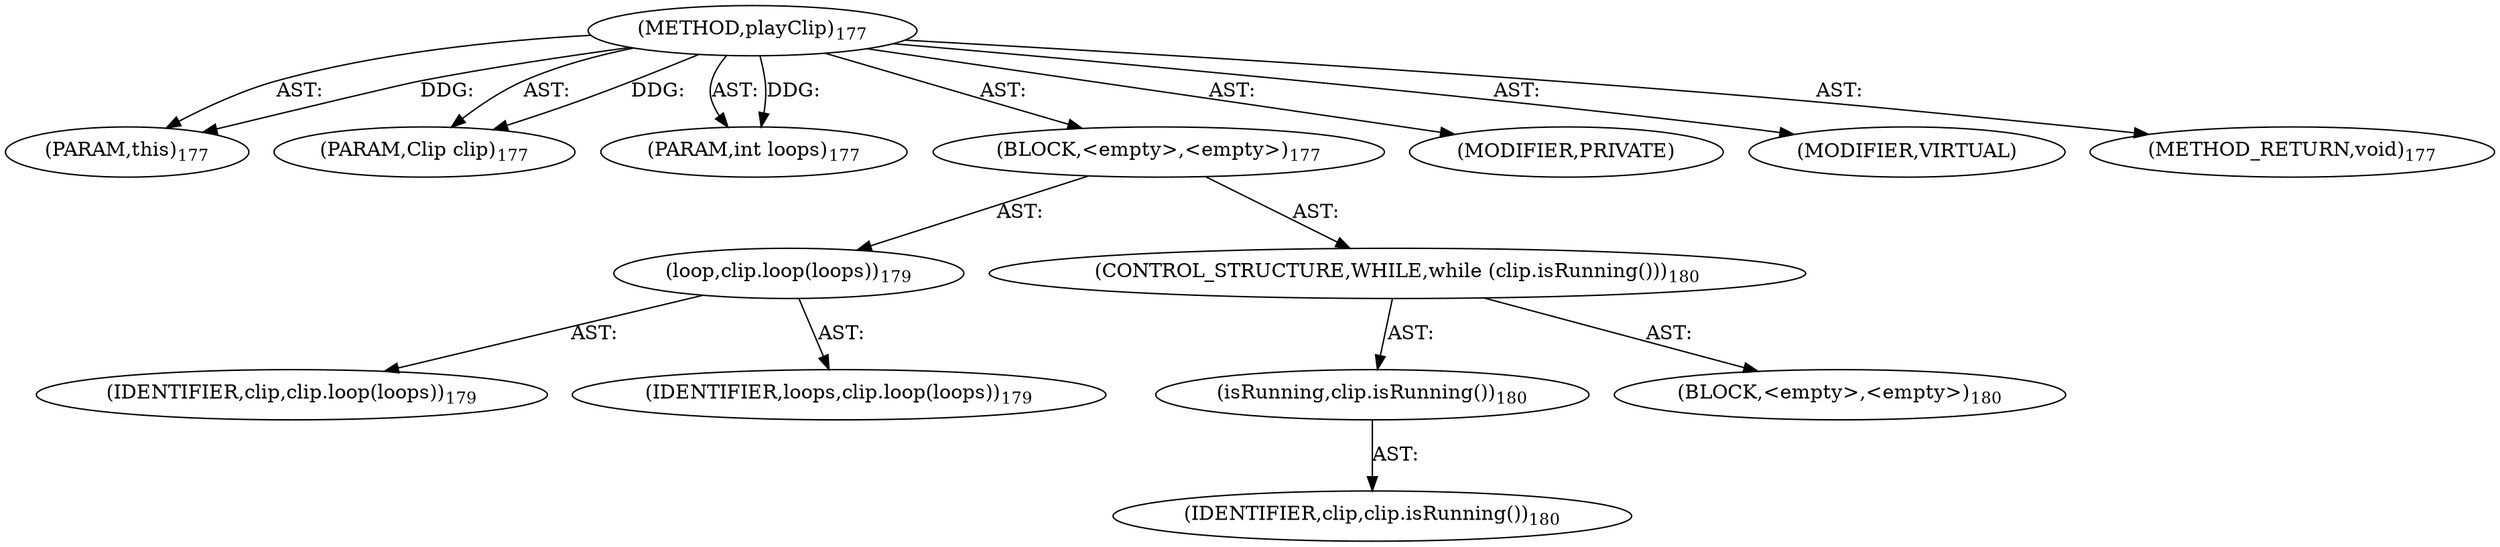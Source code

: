 digraph "playClip" {  
"111669149700" [label = <(METHOD,playClip)<SUB>177</SUB>> ]
"115964117007" [label = <(PARAM,this)<SUB>177</SUB>> ]
"115964117008" [label = <(PARAM,Clip clip)<SUB>177</SUB>> ]
"115964117009" [label = <(PARAM,int loops)<SUB>177</SUB>> ]
"25769803790" [label = <(BLOCK,&lt;empty&gt;,&lt;empty&gt;)<SUB>177</SUB>> ]
"30064771128" [label = <(loop,clip.loop(loops))<SUB>179</SUB>> ]
"68719476792" [label = <(IDENTIFIER,clip,clip.loop(loops))<SUB>179</SUB>> ]
"68719476793" [label = <(IDENTIFIER,loops,clip.loop(loops))<SUB>179</SUB>> ]
"47244640266" [label = <(CONTROL_STRUCTURE,WHILE,while (clip.isRunning()))<SUB>180</SUB>> ]
"30064771129" [label = <(isRunning,clip.isRunning())<SUB>180</SUB>> ]
"68719476794" [label = <(IDENTIFIER,clip,clip.isRunning())<SUB>180</SUB>> ]
"25769803791" [label = <(BLOCK,&lt;empty&gt;,&lt;empty&gt;)<SUB>180</SUB>> ]
"133143986190" [label = <(MODIFIER,PRIVATE)> ]
"133143986191" [label = <(MODIFIER,VIRTUAL)> ]
"128849018884" [label = <(METHOD_RETURN,void)<SUB>177</SUB>> ]
  "111669149700" -> "115964117007"  [ label = "AST: "] 
  "111669149700" -> "115964117008"  [ label = "AST: "] 
  "111669149700" -> "115964117009"  [ label = "AST: "] 
  "111669149700" -> "25769803790"  [ label = "AST: "] 
  "111669149700" -> "133143986190"  [ label = "AST: "] 
  "111669149700" -> "133143986191"  [ label = "AST: "] 
  "111669149700" -> "128849018884"  [ label = "AST: "] 
  "25769803790" -> "30064771128"  [ label = "AST: "] 
  "25769803790" -> "47244640266"  [ label = "AST: "] 
  "30064771128" -> "68719476792"  [ label = "AST: "] 
  "30064771128" -> "68719476793"  [ label = "AST: "] 
  "47244640266" -> "30064771129"  [ label = "AST: "] 
  "47244640266" -> "25769803791"  [ label = "AST: "] 
  "30064771129" -> "68719476794"  [ label = "AST: "] 
  "111669149700" -> "115964117007"  [ label = "DDG: "] 
  "111669149700" -> "115964117008"  [ label = "DDG: "] 
  "111669149700" -> "115964117009"  [ label = "DDG: "] 
}
